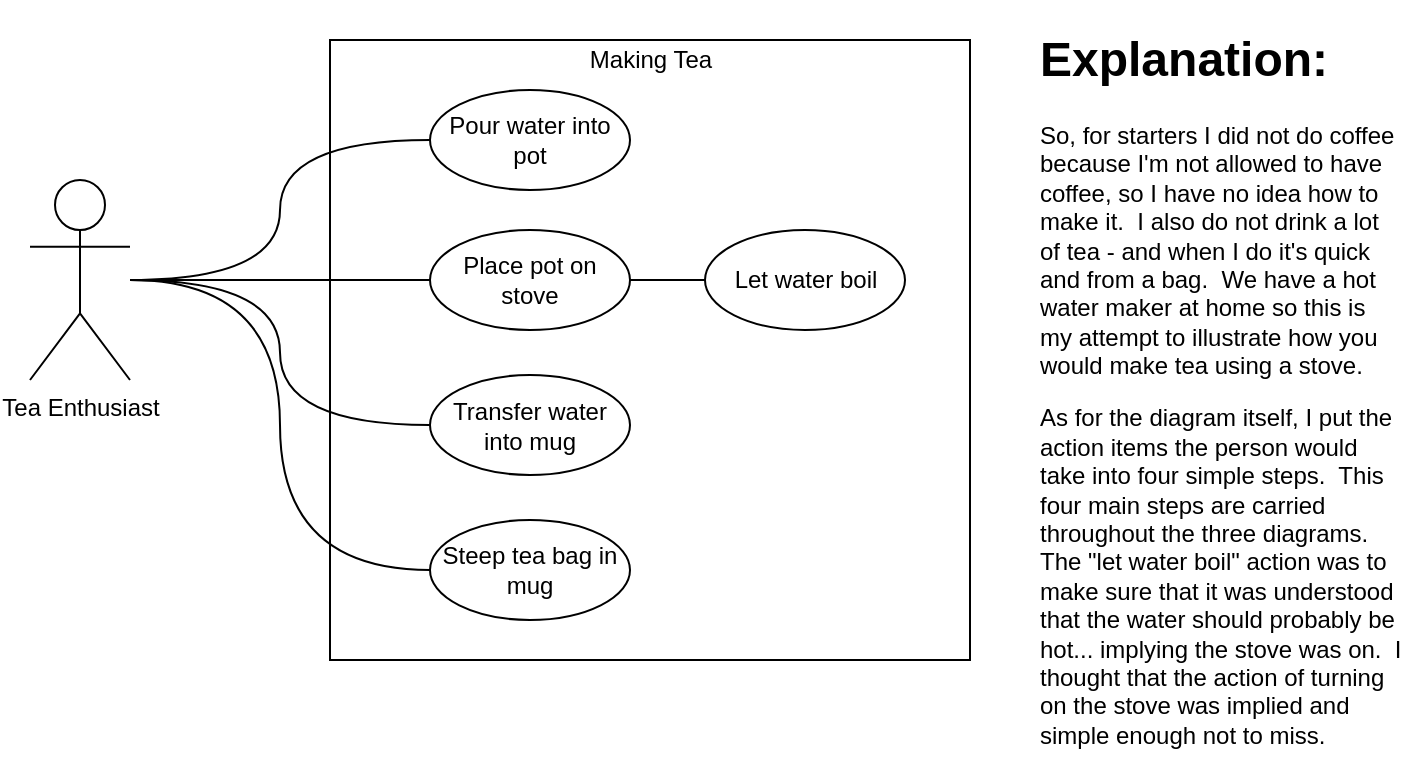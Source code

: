 <mxfile version="12.1.0" type="github" pages="3"><diagram id="8bdivJXS1vUxLhCytjSw" name="Use Case"><mxGraphModel dx="768" dy="455" grid="1" gridSize="10" guides="1" tooltips="1" connect="1" arrows="1" fold="1" page="1" pageScale="1" pageWidth="1100" pageHeight="850" math="0" shadow="0"><root><mxCell id="0"/><mxCell id="1" parent="0"/><mxCell id="iuczbaGxs2GRYqIbhy7c-2" value="" style="rounded=0;whiteSpace=wrap;html=1;" vertex="1" parent="1"><mxGeometry x="180" y="50" width="320" height="310" as="geometry"/></mxCell><mxCell id="iuczbaGxs2GRYqIbhy7c-9" value="" style="edgeStyle=orthogonalEdgeStyle;orthogonalLoop=1;jettySize=auto;html=1;curved=1;endArrow=none;endFill=0;" edge="1" parent="1" source="iuczbaGxs2GRYqIbhy7c-1" target="iuczbaGxs2GRYqIbhy7c-4"><mxGeometry relative="1" as="geometry"/></mxCell><mxCell id="iuczbaGxs2GRYqIbhy7c-12" value="" style="edgeStyle=orthogonalEdgeStyle;curved=1;orthogonalLoop=1;jettySize=auto;html=1;endArrow=none;endFill=0;entryX=0;entryY=0.5;entryDx=0;entryDy=0;" edge="1" parent="1" source="iuczbaGxs2GRYqIbhy7c-1" target="iuczbaGxs2GRYqIbhy7c-5"><mxGeometry relative="1" as="geometry"><mxPoint x="115" y="260" as="targetPoint"/></mxGeometry></mxCell><mxCell id="iuczbaGxs2GRYqIbhy7c-14" value="" style="edgeStyle=orthogonalEdgeStyle;curved=1;orthogonalLoop=1;jettySize=auto;html=1;endArrow=none;endFill=0;entryX=0;entryY=0.5;entryDx=0;entryDy=0;" edge="1" parent="1" source="iuczbaGxs2GRYqIbhy7c-1" target="iuczbaGxs2GRYqIbhy7c-7"><mxGeometry relative="1" as="geometry"><mxPoint x="115" y="260" as="targetPoint"/></mxGeometry></mxCell><mxCell id="iuczbaGxs2GRYqIbhy7c-16" value="" style="edgeStyle=orthogonalEdgeStyle;curved=1;orthogonalLoop=1;jettySize=auto;html=1;endArrow=none;endFill=0;entryX=0;entryY=0.5;entryDx=0;entryDy=0;" edge="1" parent="1" source="iuczbaGxs2GRYqIbhy7c-1" target="iuczbaGxs2GRYqIbhy7c-8"><mxGeometry relative="1" as="geometry"><mxPoint x="115" y="260" as="targetPoint"/></mxGeometry></mxCell><mxCell id="iuczbaGxs2GRYqIbhy7c-1" value="Tea Enthusiast" style="shape=umlActor;verticalLabelPosition=bottom;labelBackgroundColor=#ffffff;verticalAlign=top;html=1;outlineConnect=0;" vertex="1" parent="1"><mxGeometry x="30" y="120" width="50" height="100" as="geometry"/></mxCell><mxCell id="iuczbaGxs2GRYqIbhy7c-3" value="Making Tea" style="text;html=1;strokeColor=none;fillColor=none;align=center;verticalAlign=middle;whiteSpace=wrap;rounded=0;" vertex="1" parent="1"><mxGeometry x="307.5" y="50" width="65" height="20" as="geometry"/></mxCell><mxCell id="iuczbaGxs2GRYqIbhy7c-4" value="Pour water into pot" style="ellipse;whiteSpace=wrap;html=1;" vertex="1" parent="1"><mxGeometry x="230" y="75" width="100" height="50" as="geometry"/></mxCell><mxCell id="iuczbaGxs2GRYqIbhy7c-5" value="Place pot on stove" style="ellipse;whiteSpace=wrap;html=1;" vertex="1" parent="1"><mxGeometry x="230" y="145" width="100" height="50" as="geometry"/></mxCell><mxCell id="iuczbaGxs2GRYqIbhy7c-17" value="" style="edgeStyle=orthogonalEdgeStyle;curved=1;orthogonalLoop=1;jettySize=auto;html=1;endArrow=none;endFill=0;" edge="1" parent="1" source="iuczbaGxs2GRYqIbhy7c-6" target="iuczbaGxs2GRYqIbhy7c-5"><mxGeometry relative="1" as="geometry"/></mxCell><mxCell id="iuczbaGxs2GRYqIbhy7c-6" value="Let water boil" style="ellipse;whiteSpace=wrap;html=1;" vertex="1" parent="1"><mxGeometry x="367.5" y="145" width="100" height="50" as="geometry"/></mxCell><mxCell id="iuczbaGxs2GRYqIbhy7c-7" value="Transfer water into mug" style="ellipse;whiteSpace=wrap;html=1;" vertex="1" parent="1"><mxGeometry x="230" y="217.5" width="100" height="50" as="geometry"/></mxCell><mxCell id="iuczbaGxs2GRYqIbhy7c-8" value="Steep tea bag in mug" style="ellipse;whiteSpace=wrap;html=1;" vertex="1" parent="1"><mxGeometry x="230" y="290" width="100" height="50" as="geometry"/></mxCell><mxCell id="dn4hBOzULkUgs6gvLbtK-1" value="&lt;h1&gt;Explanation:&lt;/h1&gt;&lt;p&gt;So, for starters I did not do coffee because I'm not allowed to have coffee, so I have no idea how to make it.&amp;nbsp; I also do not drink a lot of tea - and when I do it's quick and from a bag.&amp;nbsp;&amp;nbsp;&lt;span&gt;We have a hot water maker at home so this is my attempt to illustrate how you would make tea using a stove.&lt;/span&gt;&lt;/p&gt;&lt;p&gt;&lt;span&gt;As for the diagram itself, I put the action items the person would take into four simple steps.&amp;nbsp; This four main steps are carried throughout the three diagrams.&amp;nbsp; The &quot;let water boil&quot; action was to make sure that it was understood that the water should probably be hot... implying the stove was on.&amp;nbsp; I thought that the action of turning on the stove was implied and simple enough not to miss.&lt;/span&gt;&lt;br&gt;&lt;/p&gt;" style="text;html=1;strokeColor=none;fillColor=none;spacing=5;spacingTop=-20;whiteSpace=wrap;overflow=hidden;rounded=0;align=left;" vertex="1" parent="1"><mxGeometry x="530" y="40" width="190" height="380" as="geometry"/></mxCell></root></mxGraphModel></diagram><diagram id="_rOZ7OCBjNdLDQeIbpYu" name="Domain Model"><mxGraphModel dx="768" dy="455" grid="1" gridSize="10" guides="1" tooltips="1" connect="1" arrows="1" fold="1" page="1" pageScale="1" pageWidth="1100" pageHeight="850" math="0" shadow="0"><root><mxCell id="3IKKnZ_GgfyTZnUkhEOo-0"/><mxCell id="3IKKnZ_GgfyTZnUkhEOo-1" parent="3IKKnZ_GgfyTZnUkhEOo-0"/><mxCell id="owUbrNxYkHzHo5BX2DWM-2" value="" style="edgeStyle=orthogonalEdgeStyle;curved=1;orthogonalLoop=1;jettySize=auto;html=1;endArrow=none;endFill=0;" edge="1" parent="3IKKnZ_GgfyTZnUkhEOo-1" source="owUbrNxYkHzHo5BX2DWM-0" target="owUbrNxYkHzHo5BX2DWM-1"><mxGeometry relative="1" as="geometry"/></mxCell><mxCell id="owUbrNxYkHzHo5BX2DWM-4" value="" style="edgeStyle=orthogonalEdgeStyle;curved=1;orthogonalLoop=1;jettySize=auto;html=1;endArrow=none;endFill=0;" edge="1" parent="3IKKnZ_GgfyTZnUkhEOo-1" source="owUbrNxYkHzHo5BX2DWM-0" target="owUbrNxYkHzHo5BX2DWM-3"><mxGeometry relative="1" as="geometry"/></mxCell><mxCell id="owUbrNxYkHzHo5BX2DWM-6" value="" style="edgeStyle=orthogonalEdgeStyle;curved=1;orthogonalLoop=1;jettySize=auto;html=1;endArrow=none;endFill=0;" edge="1" parent="3IKKnZ_GgfyTZnUkhEOo-1" source="owUbrNxYkHzHo5BX2DWM-0" target="owUbrNxYkHzHo5BX2DWM-5"><mxGeometry relative="1" as="geometry"/></mxCell><mxCell id="8ELCGUeKT_nPK0R64UYD-1" value="" style="edgeStyle=orthogonalEdgeStyle;curved=1;orthogonalLoop=1;jettySize=auto;html=1;endArrow=none;endFill=0;" edge="1" parent="3IKKnZ_GgfyTZnUkhEOo-1" source="owUbrNxYkHzHo5BX2DWM-0" target="8ELCGUeKT_nPK0R64UYD-0"><mxGeometry relative="1" as="geometry"/></mxCell><mxCell id="owUbrNxYkHzHo5BX2DWM-0" value="Tea Enthusiast" style="rounded=0;whiteSpace=wrap;html=1;" vertex="1" parent="3IKKnZ_GgfyTZnUkhEOo-1"><mxGeometry x="490" y="250" width="120" height="60" as="geometry"/></mxCell><mxCell id="8ELCGUeKT_nPK0R64UYD-0" value="Stove" style="rounded=0;whiteSpace=wrap;html=1;" vertex="1" parent="3IKKnZ_GgfyTZnUkhEOo-1"><mxGeometry x="490" y="390" width="120" height="60" as="geometry"/></mxCell><mxCell id="owUbrNxYkHzHo5BX2DWM-5" value="Tea Bag" style="rounded=0;whiteSpace=wrap;html=1;" vertex="1" parent="3IKKnZ_GgfyTZnUkhEOo-1"><mxGeometry x="690" y="250" width="120" height="60" as="geometry"/></mxCell><mxCell id="owUbrNxYkHzHo5BX2DWM-3" value="Mug" style="rounded=0;whiteSpace=wrap;html=1;" vertex="1" parent="3IKKnZ_GgfyTZnUkhEOo-1"><mxGeometry x="290" y="250" width="120" height="60" as="geometry"/></mxCell><mxCell id="owUbrNxYkHzHo5BX2DWM-1" value="Pot" style="rounded=0;whiteSpace=wrap;html=1;" vertex="1" parent="3IKKnZ_GgfyTZnUkhEOo-1"><mxGeometry x="490" y="110" width="120" height="60" as="geometry"/></mxCell><mxCell id="owUbrNxYkHzHo5BX2DWM-7" value="1..*" style="text;html=1;strokeColor=none;fillColor=none;align=left;verticalAlign=middle;whiteSpace=wrap;rounded=0;" vertex="1" parent="3IKKnZ_GgfyTZnUkhEOo-1"><mxGeometry x="410" y="260" width="40" height="20" as="geometry"/></mxCell><mxCell id="owUbrNxYkHzHo5BX2DWM-8" value="1" style="text;html=1;strokeColor=none;fillColor=none;align=right;verticalAlign=middle;whiteSpace=wrap;rounded=0;" vertex="1" parent="3IKKnZ_GgfyTZnUkhEOo-1"><mxGeometry x="450" y="260" width="40" height="20" as="geometry"/></mxCell><mxCell id="owUbrNxYkHzHo5BX2DWM-10" value="1..*" style="text;html=1;strokeColor=none;fillColor=none;align=right;verticalAlign=middle;whiteSpace=wrap;rounded=0;" vertex="1" parent="3IKKnZ_GgfyTZnUkhEOo-1"><mxGeometry x="650" y="260" width="40" height="20" as="geometry"/></mxCell><mxCell id="owUbrNxYkHzHo5BX2DWM-11" value="1" style="text;html=1;strokeColor=none;fillColor=none;align=left;verticalAlign=middle;whiteSpace=wrap;rounded=0;" vertex="1" parent="3IKKnZ_GgfyTZnUkhEOo-1"><mxGeometry x="610" y="260" width="40" height="20" as="geometry"/></mxCell><mxCell id="owUbrNxYkHzHo5BX2DWM-12" value="1..*" style="text;html=1;strokeColor=none;fillColor=none;align=right;verticalAlign=middle;whiteSpace=wrap;rounded=0;" vertex="1" parent="3IKKnZ_GgfyTZnUkhEOo-1"><mxGeometry x="510" y="310" width="40" height="20" as="geometry"/></mxCell><mxCell id="owUbrNxYkHzHo5BX2DWM-13" value="1..*" style="text;html=1;strokeColor=none;fillColor=none;align=right;verticalAlign=middle;whiteSpace=wrap;rounded=0;" vertex="1" parent="3IKKnZ_GgfyTZnUkhEOo-1"><mxGeometry x="510" y="170" width="40" height="20" as="geometry"/></mxCell><mxCell id="8ELCGUeKT_nPK0R64UYD-2" value="1..*" style="text;html=1;strokeColor=none;fillColor=none;align=right;verticalAlign=middle;whiteSpace=wrap;rounded=0;" vertex="1" parent="3IKKnZ_GgfyTZnUkhEOo-1"><mxGeometry x="510" y="230" width="40" height="20" as="geometry"/></mxCell><mxCell id="8ELCGUeKT_nPK0R64UYD-3" value="1" style="text;html=1;strokeColor=none;fillColor=none;align=right;verticalAlign=middle;whiteSpace=wrap;rounded=0;" vertex="1" parent="3IKKnZ_GgfyTZnUkhEOo-1"><mxGeometry x="510" y="370" width="40" height="20" as="geometry"/></mxCell><mxCell id="1mtQN7RB8ghedZwATYCI-0" value="&lt;h1&gt;Explanation:&lt;/h1&gt;&lt;p&gt;The tea enthusiast is placed in the center because they interact with all of the items.&lt;/p&gt;&lt;p&gt;The relationship between the mug tea enthusiast should be multiple mugs to one person.&amp;nbsp; A person may own multiple mugs, but hopefully is not sharing them with anyone else.&amp;nbsp; But a person needs at least one mug.&lt;/p&gt;&lt;p&gt;The relationship between the pot and the tea enthusiast can be a lot of different things.&amp;nbsp; One pot can create enough tea for a lot of people, but one person can also own many pots.&amp;nbsp; There are no set rules for how pots work but you will need at least one pot to boil your water in.&lt;/p&gt;" style="text;html=1;strokeColor=none;fillColor=none;spacing=5;spacingTop=-20;whiteSpace=wrap;overflow=hidden;rounded=0;align=left;" vertex="1" parent="3IKKnZ_GgfyTZnUkhEOo-1"><mxGeometry x="100" y="100" width="190" height="360" as="geometry"/></mxCell><mxCell id="1mtQN7RB8ghedZwATYCI-1" value="&lt;h1&gt;Explanation:&lt;/h1&gt;&lt;p&gt;The relationship between the tea bag and the tea enthusiast is multiple tea bags to a person.&amp;nbsp; Normally the tea bags I used are single use.&amp;nbsp; So a person can have multiple tea bags to get flavorful tea, but they typically don't share.&amp;nbsp; You will need at least one tea bag if you want flavor...&lt;/p&gt;&lt;p&gt;The relationship between the tea enthusiast and the stove is multiple people to one stove.&amp;nbsp; In rare occasions I guess one person could have multiple stoves, but that is extremely rare - and very unnecessary.&amp;nbsp; Normally it is one stove per household which is why the diagram reads this way.&amp;nbsp; You can have multiple pots for several people on one stove at the same time.&lt;/p&gt;" style="text;html=1;strokeColor=none;fillColor=none;spacing=5;spacingTop=-20;whiteSpace=wrap;overflow=hidden;rounded=0;align=left;" vertex="1" parent="3IKKnZ_GgfyTZnUkhEOo-1"><mxGeometry x="820" y="100" width="190" height="400" as="geometry"/></mxCell></root></mxGraphModel></diagram><diagram id="tJTq5yoMovXjg0kTFhQP" name="Design Model"><mxGraphModel dx="904" dy="535" grid="1" gridSize="10" guides="1" tooltips="1" connect="1" arrows="1" fold="1" page="1" pageScale="1" pageWidth="1100" pageHeight="850" math="0" shadow="0"><root><mxCell id="u_SyVcNgNy0V_SL6L-5q-0"/><mxCell id="u_SyVcNgNy0V_SL6L-5q-1" parent="u_SyVcNgNy0V_SL6L-5q-0"/><mxCell id="oIWmH8jls8sESLMqhlx6-0" value="Tea Enthusiast" style="shape=umlLifeline;participant=umlActor;perimeter=lifelinePerimeter;whiteSpace=wrap;html=1;container=1;collapsible=0;recursiveResize=0;verticalAlign=top;spacingTop=36;labelBackgroundColor=#ffffff;outlineConnect=0;align=center;" vertex="1" parent="u_SyVcNgNy0V_SL6L-5q-1"><mxGeometry x="90" y="120" width="20" height="300" as="geometry"/></mxCell><mxCell id="oIWmH8jls8sESLMqhlx6-1" value="Pot" style="shape=umlLifeline;perimeter=lifelinePerimeter;whiteSpace=wrap;html=1;container=1;collapsible=0;recursiveResize=0;outlineConnect=0;align=center;" vertex="1" parent="u_SyVcNgNy0V_SL6L-5q-1"><mxGeometry x="200" y="120" width="100" height="300" as="geometry"/></mxCell><mxCell id="BnKOfGT_ZEawQk8yatyL-0" value="Stove" style="shape=umlLifeline;perimeter=lifelinePerimeter;whiteSpace=wrap;html=1;container=1;collapsible=0;recursiveResize=0;outlineConnect=0;align=center;" vertex="1" parent="u_SyVcNgNy0V_SL6L-5q-1"><mxGeometry x="360" y="120" width="100" height="300" as="geometry"/></mxCell><mxCell id="BnKOfGT_ZEawQk8yatyL-1" value="Mug" style="shape=umlLifeline;perimeter=lifelinePerimeter;whiteSpace=wrap;html=1;container=1;collapsible=0;recursiveResize=0;outlineConnect=0;align=center;" vertex="1" parent="u_SyVcNgNy0V_SL6L-5q-1"><mxGeometry x="520" y="120" width="100" height="300" as="geometry"/></mxCell><mxCell id="BnKOfGT_ZEawQk8yatyL-2" value="Tea Bag" style="shape=umlLifeline;perimeter=lifelinePerimeter;whiteSpace=wrap;html=1;container=1;collapsible=0;recursiveResize=0;outlineConnect=0;align=center;" vertex="1" parent="u_SyVcNgNy0V_SL6L-5q-1"><mxGeometry x="680" y="120" width="100" height="300" as="geometry"/></mxCell><mxCell id="6Fauy6pTNIs8JRfiWAV_-0" value="fillPot()" style="html=1;verticalAlign=bottom;endArrow=block;" edge="1" parent="u_SyVcNgNy0V_SL6L-5q-1" target="oIWmH8jls8sESLMqhlx6-1"><mxGeometry width="80" relative="1" as="geometry"><mxPoint x="100" y="210" as="sourcePoint"/><mxPoint x="190" y="210" as="targetPoint"/></mxGeometry></mxCell><mxCell id="6Fauy6pTNIs8JRfiWAV_-2" value="potOnStove()" style="html=1;verticalAlign=bottom;endArrow=block;" edge="1" parent="u_SyVcNgNy0V_SL6L-5q-1" target="BnKOfGT_ZEawQk8yatyL-0"><mxGeometry width="80" relative="1" as="geometry"><mxPoint x="250" y="210" as="sourcePoint"/><mxPoint x="389.5" y="210" as="targetPoint"/></mxGeometry></mxCell><mxCell id="6Fauy6pTNIs8JRfiWAV_-3" value="transferBoilingWater()" style="html=1;verticalAlign=bottom;endArrow=block;" edge="1" parent="u_SyVcNgNy0V_SL6L-5q-1" target="BnKOfGT_ZEawQk8yatyL-1"><mxGeometry width="80" relative="1" as="geometry"><mxPoint x="100" y="280" as="sourcePoint"/><mxPoint x="259.5" y="280" as="targetPoint"/></mxGeometry></mxCell><mxCell id="6Fauy6pTNIs8JRfiWAV_-4" value="steepTeaBag()" style="html=1;verticalAlign=bottom;endArrow=block;" edge="1" parent="u_SyVcNgNy0V_SL6L-5q-1" target="BnKOfGT_ZEawQk8yatyL-2"><mxGeometry width="80" relative="1" as="geometry"><mxPoint x="100" y="350" as="sourcePoint"/><mxPoint x="569.5" y="350" as="targetPoint"/></mxGeometry></mxCell><mxCell id="347EWar3qZYQL8HsUo9X-0" value="&lt;h1&gt;Explanation:&lt;/h1&gt;&lt;p&gt;This diagram shows the process of making tea.&amp;nbsp; First, the pot is filled then placed on the stove.&amp;nbsp; The diagram action implies that you wait for the water to boil and then you transfer it into a mug.&amp;nbsp; Lastly you steep the tea bag in the mug (also implied by the arrow).&lt;/p&gt;" style="text;html=1;strokeColor=none;fillColor=none;spacing=5;spacingTop=-20;whiteSpace=wrap;overflow=hidden;rounded=0;align=left;" vertex="1" parent="u_SyVcNgNy0V_SL6L-5q-1"><mxGeometry x="70" y="440" width="670" height="100" as="geometry"/></mxCell></root></mxGraphModel></diagram></mxfile>